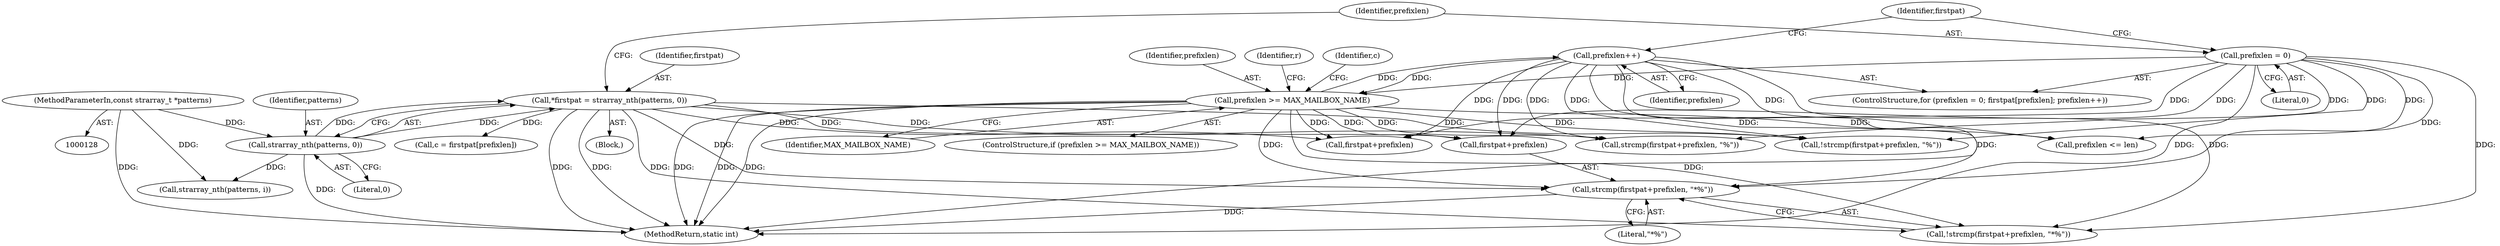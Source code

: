 digraph "0_cyrus-imapd_6bd33275368edfa71ae117de895488584678ac79@API" {
"1000429" [label="(Call,strcmp(firstpat+prefixlen, \"*%\"))"];
"1000323" [label="(Call,*firstpat = strarray_nth(patterns, 0))"];
"1000325" [label="(Call,strarray_nth(patterns, 0))"];
"1000130" [label="(MethodParameterIn,const strarray_t *patterns)"];
"1000335" [label="(Call,prefixlen++)"];
"1000339" [label="(Call,prefixlen >= MAX_MAILBOX_NAME)"];
"1000329" [label="(Call,prefixlen = 0)"];
"1000335" [label="(Call,prefixlen++)"];
"1000348" [label="(Call,c = firstpat[prefixlen])"];
"1000417" [label="(Call,strcmp(firstpat+prefixlen, \"%\"))"];
"1000772" [label="(MethodReturn,static int)"];
"1000328" [label="(ControlStructure,for (prefixlen = 0; firstpat[prefixlen]; prefixlen++))"];
"1000626" [label="(Call,prefixlen <= len)"];
"1000430" [label="(Call,firstpat+prefixlen)"];
"1000336" [label="(Identifier,prefixlen)"];
"1000323" [label="(Call,*firstpat = strarray_nth(patterns, 0))"];
"1000339" [label="(Call,prefixlen >= MAX_MAILBOX_NAME)"];
"1000433" [label="(Literal,\"*%\")"];
"1000330" [label="(Identifier,prefixlen)"];
"1000428" [label="(Call,!strcmp(firstpat+prefixlen, \"*%\"))"];
"1000333" [label="(Identifier,firstpat)"];
"1000340" [label="(Identifier,prefixlen)"];
"1000344" [label="(Identifier,r)"];
"1000324" [label="(Identifier,firstpat)"];
"1000130" [label="(MethodParameterIn,const strarray_t *patterns)"];
"1000325" [label="(Call,strarray_nth(patterns, 0))"];
"1000368" [label="(Call,strarray_nth(patterns, i))"];
"1000341" [label="(Identifier,MAX_MAILBOX_NAME)"];
"1000416" [label="(Call,!strcmp(firstpat+prefixlen, \"%\"))"];
"1000338" [label="(ControlStructure,if (prefixlen >= MAX_MAILBOX_NAME))"];
"1000329" [label="(Call,prefixlen = 0)"];
"1000429" [label="(Call,strcmp(firstpat+prefixlen, \"*%\"))"];
"1000349" [label="(Identifier,c)"];
"1000331" [label="(Literal,0)"];
"1000418" [label="(Call,firstpat+prefixlen)"];
"1000327" [label="(Literal,0)"];
"1000131" [label="(Block,)"];
"1000326" [label="(Identifier,patterns)"];
"1000429" -> "1000428"  [label="AST: "];
"1000429" -> "1000433"  [label="CFG: "];
"1000430" -> "1000429"  [label="AST: "];
"1000433" -> "1000429"  [label="AST: "];
"1000428" -> "1000429"  [label="CFG: "];
"1000429" -> "1000772"  [label="DDG: "];
"1000323" -> "1000429"  [label="DDG: "];
"1000335" -> "1000429"  [label="DDG: "];
"1000329" -> "1000429"  [label="DDG: "];
"1000339" -> "1000429"  [label="DDG: "];
"1000323" -> "1000131"  [label="AST: "];
"1000323" -> "1000325"  [label="CFG: "];
"1000324" -> "1000323"  [label="AST: "];
"1000325" -> "1000323"  [label="AST: "];
"1000330" -> "1000323"  [label="CFG: "];
"1000323" -> "1000772"  [label="DDG: "];
"1000323" -> "1000772"  [label="DDG: "];
"1000325" -> "1000323"  [label="DDG: "];
"1000325" -> "1000323"  [label="DDG: "];
"1000323" -> "1000348"  [label="DDG: "];
"1000323" -> "1000416"  [label="DDG: "];
"1000323" -> "1000417"  [label="DDG: "];
"1000323" -> "1000418"  [label="DDG: "];
"1000323" -> "1000428"  [label="DDG: "];
"1000323" -> "1000430"  [label="DDG: "];
"1000325" -> "1000327"  [label="CFG: "];
"1000326" -> "1000325"  [label="AST: "];
"1000327" -> "1000325"  [label="AST: "];
"1000325" -> "1000772"  [label="DDG: "];
"1000130" -> "1000325"  [label="DDG: "];
"1000325" -> "1000368"  [label="DDG: "];
"1000130" -> "1000128"  [label="AST: "];
"1000130" -> "1000772"  [label="DDG: "];
"1000130" -> "1000368"  [label="DDG: "];
"1000335" -> "1000328"  [label="AST: "];
"1000335" -> "1000336"  [label="CFG: "];
"1000336" -> "1000335"  [label="AST: "];
"1000333" -> "1000335"  [label="CFG: "];
"1000335" -> "1000772"  [label="DDG: "];
"1000339" -> "1000335"  [label="DDG: "];
"1000335" -> "1000339"  [label="DDG: "];
"1000335" -> "1000416"  [label="DDG: "];
"1000335" -> "1000417"  [label="DDG: "];
"1000335" -> "1000418"  [label="DDG: "];
"1000335" -> "1000428"  [label="DDG: "];
"1000335" -> "1000430"  [label="DDG: "];
"1000335" -> "1000626"  [label="DDG: "];
"1000339" -> "1000338"  [label="AST: "];
"1000339" -> "1000341"  [label="CFG: "];
"1000340" -> "1000339"  [label="AST: "];
"1000341" -> "1000339"  [label="AST: "];
"1000344" -> "1000339"  [label="CFG: "];
"1000349" -> "1000339"  [label="CFG: "];
"1000339" -> "1000772"  [label="DDG: "];
"1000339" -> "1000772"  [label="DDG: "];
"1000339" -> "1000772"  [label="DDG: "];
"1000329" -> "1000339"  [label="DDG: "];
"1000339" -> "1000416"  [label="DDG: "];
"1000339" -> "1000417"  [label="DDG: "];
"1000339" -> "1000418"  [label="DDG: "];
"1000339" -> "1000428"  [label="DDG: "];
"1000339" -> "1000430"  [label="DDG: "];
"1000339" -> "1000626"  [label="DDG: "];
"1000329" -> "1000328"  [label="AST: "];
"1000329" -> "1000331"  [label="CFG: "];
"1000330" -> "1000329"  [label="AST: "];
"1000331" -> "1000329"  [label="AST: "];
"1000333" -> "1000329"  [label="CFG: "];
"1000329" -> "1000772"  [label="DDG: "];
"1000329" -> "1000416"  [label="DDG: "];
"1000329" -> "1000417"  [label="DDG: "];
"1000329" -> "1000418"  [label="DDG: "];
"1000329" -> "1000428"  [label="DDG: "];
"1000329" -> "1000430"  [label="DDG: "];
"1000329" -> "1000626"  [label="DDG: "];
}
